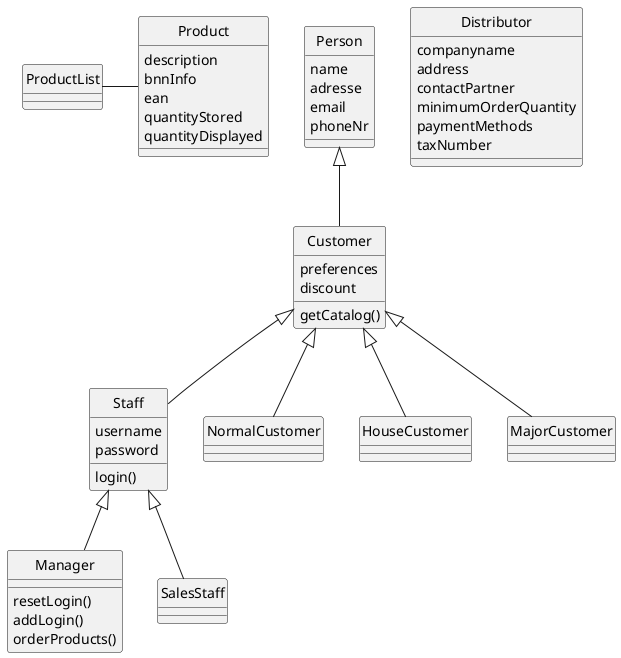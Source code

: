 @startuml
hide circle


class Person{
    name
    adresse
    email
    phoneNr
}

class Staff{
    '== attributes =='
    username
    password

    '=== methods ===='
    login()
}

class Distributor{
    '== attributes =='
    companyname
    address
    contactPartner
    minimumOrderQuantity
    paymentMethods
    taxNumber
}

class Customer{
    preferences
    discount
    getCatalog()
}

class Manager{
    resetLogin()
    addLogin()
    orderProducts()
}


Customer ^-- Staff
Person ^-- Customer


Staff ^-- Manager
Staff ^-- SalesStaff

Customer ^-- NormalCustomer
Customer ^-- HouseCustomer
Customer ^-- MajorCustomer


class Product{
    '== attributes =='
    description
    bnnInfo
    ean
    quantityStored
    quantityDisplayed

}

class ProductList{

}

Product -left- ProductList

@enduml